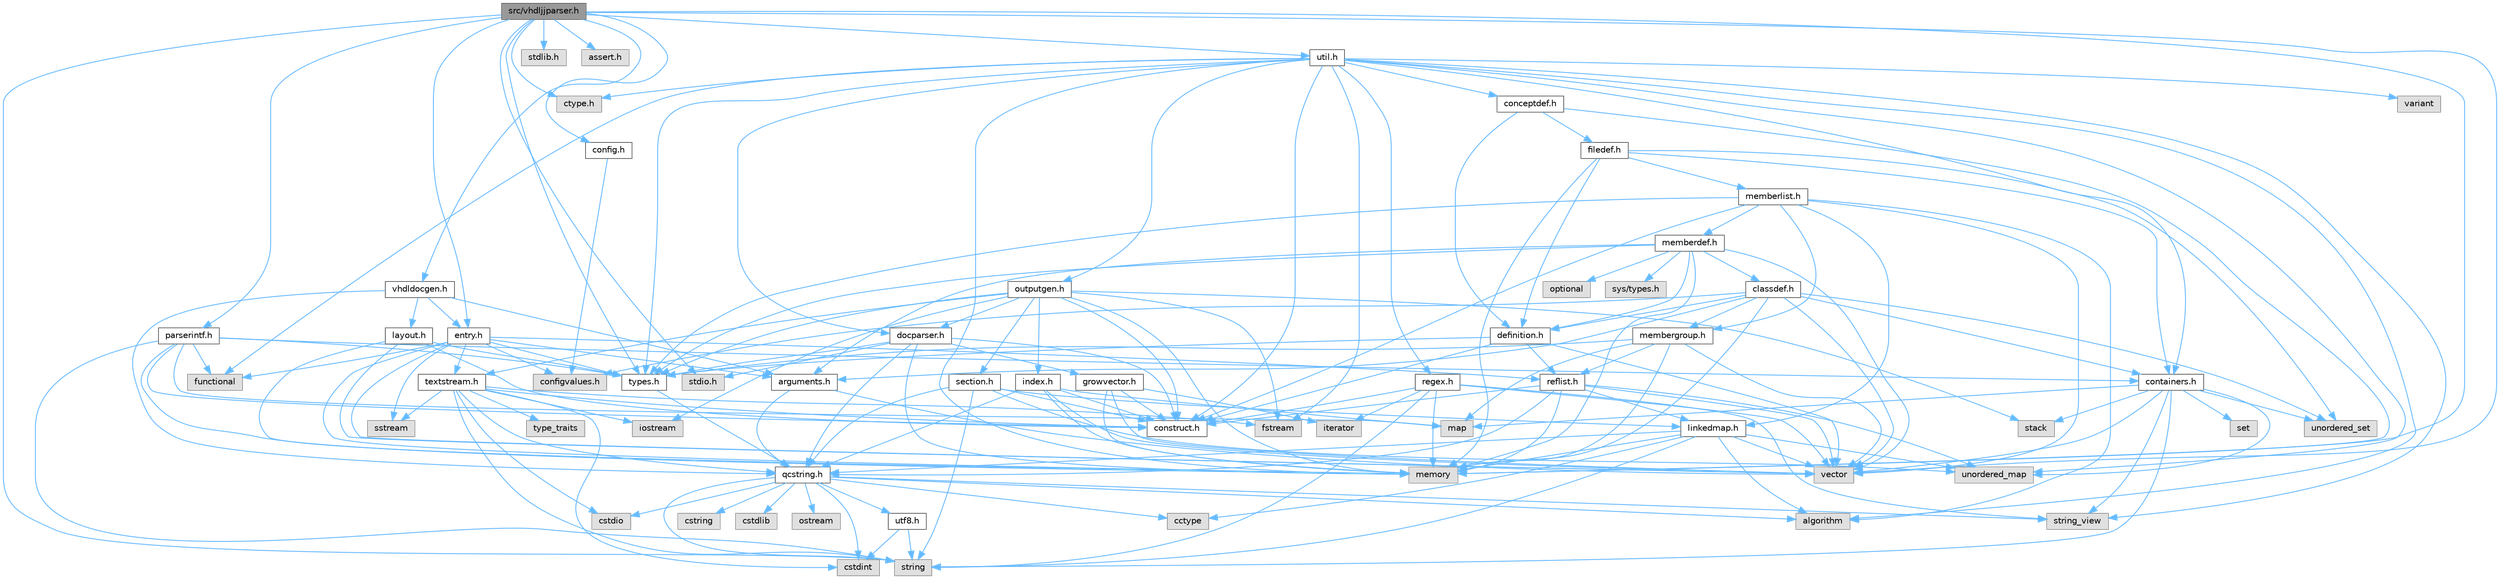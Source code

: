 digraph "src/vhdljjparser.h"
{
 // INTERACTIVE_SVG=YES
 // LATEX_PDF_SIZE
  bgcolor="transparent";
  edge [fontname=Helvetica,fontsize=10,labelfontname=Helvetica,labelfontsize=10];
  node [fontname=Helvetica,fontsize=10,shape=box,height=0.2,width=0.4];
  Node1 [id="Node000001",label="src/vhdljjparser.h",height=0.2,width=0.4,color="gray40", fillcolor="grey60", style="filled", fontcolor="black",tooltip=" "];
  Node1 -> Node2 [id="edge1_Node000001_Node000002",color="steelblue1",style="solid",tooltip=" "];
  Node2 [id="Node000002",label="vector",height=0.2,width=0.4,color="grey60", fillcolor="#E0E0E0", style="filled",tooltip=" "];
  Node1 -> Node3 [id="edge2_Node000001_Node000003",color="steelblue1",style="solid",tooltip=" "];
  Node3 [id="Node000003",label="memory",height=0.2,width=0.4,color="grey60", fillcolor="#E0E0E0", style="filled",tooltip=" "];
  Node1 -> Node4 [id="edge3_Node000001_Node000004",color="steelblue1",style="solid",tooltip=" "];
  Node4 [id="Node000004",label="string",height=0.2,width=0.4,color="grey60", fillcolor="#E0E0E0", style="filled",tooltip=" "];
  Node1 -> Node5 [id="edge4_Node000001_Node000005",color="steelblue1",style="solid",tooltip=" "];
  Node5 [id="Node000005",label="parserintf.h",height=0.2,width=0.4,color="grey40", fillcolor="white", style="filled",URL="$da/d55/parserintf_8h.html",tooltip=" "];
  Node5 -> Node6 [id="edge5_Node000005_Node000006",color="steelblue1",style="solid",tooltip=" "];
  Node6 [id="Node000006",label="functional",height=0.2,width=0.4,color="grey60", fillcolor="#E0E0E0", style="filled",tooltip=" "];
  Node5 -> Node3 [id="edge6_Node000005_Node000003",color="steelblue1",style="solid",tooltip=" "];
  Node5 -> Node7 [id="edge7_Node000005_Node000007",color="steelblue1",style="solid",tooltip=" "];
  Node7 [id="Node000007",label="map",height=0.2,width=0.4,color="grey60", fillcolor="#E0E0E0", style="filled",tooltip=" "];
  Node5 -> Node4 [id="edge8_Node000005_Node000004",color="steelblue1",style="solid",tooltip=" "];
  Node5 -> Node8 [id="edge9_Node000005_Node000008",color="steelblue1",style="solid",tooltip=" "];
  Node8 [id="Node000008",label="types.h",height=0.2,width=0.4,color="grey40", fillcolor="white", style="filled",URL="$d9/d49/types_8h.html",tooltip="This file contains a number of basic enums and types."];
  Node8 -> Node9 [id="edge10_Node000008_Node000009",color="steelblue1",style="solid",tooltip=" "];
  Node9 [id="Node000009",label="qcstring.h",height=0.2,width=0.4,color="grey40", fillcolor="white", style="filled",URL="$d7/d5c/qcstring_8h.html",tooltip=" "];
  Node9 -> Node4 [id="edge11_Node000009_Node000004",color="steelblue1",style="solid",tooltip=" "];
  Node9 -> Node10 [id="edge12_Node000009_Node000010",color="steelblue1",style="solid",tooltip=" "];
  Node10 [id="Node000010",label="string_view",height=0.2,width=0.4,color="grey60", fillcolor="#E0E0E0", style="filled",tooltip=" "];
  Node9 -> Node11 [id="edge13_Node000009_Node000011",color="steelblue1",style="solid",tooltip=" "];
  Node11 [id="Node000011",label="algorithm",height=0.2,width=0.4,color="grey60", fillcolor="#E0E0E0", style="filled",tooltip=" "];
  Node9 -> Node12 [id="edge14_Node000009_Node000012",color="steelblue1",style="solid",tooltip=" "];
  Node12 [id="Node000012",label="cctype",height=0.2,width=0.4,color="grey60", fillcolor="#E0E0E0", style="filled",tooltip=" "];
  Node9 -> Node13 [id="edge15_Node000009_Node000013",color="steelblue1",style="solid",tooltip=" "];
  Node13 [id="Node000013",label="cstring",height=0.2,width=0.4,color="grey60", fillcolor="#E0E0E0", style="filled",tooltip=" "];
  Node9 -> Node14 [id="edge16_Node000009_Node000014",color="steelblue1",style="solid",tooltip=" "];
  Node14 [id="Node000014",label="cstdio",height=0.2,width=0.4,color="grey60", fillcolor="#E0E0E0", style="filled",tooltip=" "];
  Node9 -> Node15 [id="edge17_Node000009_Node000015",color="steelblue1",style="solid",tooltip=" "];
  Node15 [id="Node000015",label="cstdlib",height=0.2,width=0.4,color="grey60", fillcolor="#E0E0E0", style="filled",tooltip=" "];
  Node9 -> Node16 [id="edge18_Node000009_Node000016",color="steelblue1",style="solid",tooltip=" "];
  Node16 [id="Node000016",label="cstdint",height=0.2,width=0.4,color="grey60", fillcolor="#E0E0E0", style="filled",tooltip=" "];
  Node9 -> Node17 [id="edge19_Node000009_Node000017",color="steelblue1",style="solid",tooltip=" "];
  Node17 [id="Node000017",label="ostream",height=0.2,width=0.4,color="grey60", fillcolor="#E0E0E0", style="filled",tooltip=" "];
  Node9 -> Node18 [id="edge20_Node000009_Node000018",color="steelblue1",style="solid",tooltip=" "];
  Node18 [id="Node000018",label="utf8.h",height=0.2,width=0.4,color="grey40", fillcolor="white", style="filled",URL="$db/d7c/utf8_8h.html",tooltip="Various UTF8 related helper functions."];
  Node18 -> Node16 [id="edge21_Node000018_Node000016",color="steelblue1",style="solid",tooltip=" "];
  Node18 -> Node4 [id="edge22_Node000018_Node000004",color="steelblue1",style="solid",tooltip=" "];
  Node5 -> Node19 [id="edge23_Node000005_Node000019",color="steelblue1",style="solid",tooltip=" "];
  Node19 [id="Node000019",label="containers.h",height=0.2,width=0.4,color="grey40", fillcolor="white", style="filled",URL="$d5/d75/containers_8h.html",tooltip=" "];
  Node19 -> Node2 [id="edge24_Node000019_Node000002",color="steelblue1",style="solid",tooltip=" "];
  Node19 -> Node4 [id="edge25_Node000019_Node000004",color="steelblue1",style="solid",tooltip=" "];
  Node19 -> Node10 [id="edge26_Node000019_Node000010",color="steelblue1",style="solid",tooltip=" "];
  Node19 -> Node20 [id="edge27_Node000019_Node000020",color="steelblue1",style="solid",tooltip=" "];
  Node20 [id="Node000020",label="set",height=0.2,width=0.4,color="grey60", fillcolor="#E0E0E0", style="filled",tooltip=" "];
  Node19 -> Node7 [id="edge28_Node000019_Node000007",color="steelblue1",style="solid",tooltip=" "];
  Node19 -> Node21 [id="edge29_Node000019_Node000021",color="steelblue1",style="solid",tooltip=" "];
  Node21 [id="Node000021",label="unordered_set",height=0.2,width=0.4,color="grey60", fillcolor="#E0E0E0", style="filled",tooltip=" "];
  Node19 -> Node22 [id="edge30_Node000019_Node000022",color="steelblue1",style="solid",tooltip=" "];
  Node22 [id="Node000022",label="unordered_map",height=0.2,width=0.4,color="grey60", fillcolor="#E0E0E0", style="filled",tooltip=" "];
  Node19 -> Node23 [id="edge31_Node000019_Node000023",color="steelblue1",style="solid",tooltip=" "];
  Node23 [id="Node000023",label="stack",height=0.2,width=0.4,color="grey60", fillcolor="#E0E0E0", style="filled",tooltip=" "];
  Node5 -> Node24 [id="edge32_Node000005_Node000024",color="steelblue1",style="solid",tooltip=" "];
  Node24 [id="Node000024",label="construct.h",height=0.2,width=0.4,color="grey40", fillcolor="white", style="filled",URL="$d7/dfc/construct_8h.html",tooltip=" "];
  Node1 -> Node25 [id="edge33_Node000001_Node000025",color="steelblue1",style="solid",tooltip=" "];
  Node25 [id="Node000025",label="stdio.h",height=0.2,width=0.4,color="grey60", fillcolor="#E0E0E0", style="filled",tooltip=" "];
  Node1 -> Node26 [id="edge34_Node000001_Node000026",color="steelblue1",style="solid",tooltip=" "];
  Node26 [id="Node000026",label="stdlib.h",height=0.2,width=0.4,color="grey60", fillcolor="#E0E0E0", style="filled",tooltip=" "];
  Node1 -> Node27 [id="edge35_Node000001_Node000027",color="steelblue1",style="solid",tooltip=" "];
  Node27 [id="Node000027",label="assert.h",height=0.2,width=0.4,color="grey60", fillcolor="#E0E0E0", style="filled",tooltip=" "];
  Node1 -> Node28 [id="edge36_Node000001_Node000028",color="steelblue1",style="solid",tooltip=" "];
  Node28 [id="Node000028",label="ctype.h",height=0.2,width=0.4,color="grey60", fillcolor="#E0E0E0", style="filled",tooltip=" "];
  Node1 -> Node8 [id="edge37_Node000001_Node000008",color="steelblue1",style="solid",tooltip=" "];
  Node1 -> Node29 [id="edge38_Node000001_Node000029",color="steelblue1",style="solid",tooltip=" "];
  Node29 [id="Node000029",label="entry.h",height=0.2,width=0.4,color="grey40", fillcolor="white", style="filled",URL="$d1/dc6/entry_8h.html",tooltip=" "];
  Node29 -> Node2 [id="edge39_Node000029_Node000002",color="steelblue1",style="solid",tooltip=" "];
  Node29 -> Node3 [id="edge40_Node000029_Node000003",color="steelblue1",style="solid",tooltip=" "];
  Node29 -> Node30 [id="edge41_Node000029_Node000030",color="steelblue1",style="solid",tooltip=" "];
  Node30 [id="Node000030",label="sstream",height=0.2,width=0.4,color="grey60", fillcolor="#E0E0E0", style="filled",tooltip=" "];
  Node29 -> Node6 [id="edge42_Node000029_Node000006",color="steelblue1",style="solid",tooltip=" "];
  Node29 -> Node8 [id="edge43_Node000029_Node000008",color="steelblue1",style="solid",tooltip=" "];
  Node29 -> Node31 [id="edge44_Node000029_Node000031",color="steelblue1",style="solid",tooltip=" "];
  Node31 [id="Node000031",label="arguments.h",height=0.2,width=0.4,color="grey40", fillcolor="white", style="filled",URL="$df/d9b/arguments_8h.html",tooltip=" "];
  Node31 -> Node2 [id="edge45_Node000031_Node000002",color="steelblue1",style="solid",tooltip=" "];
  Node31 -> Node9 [id="edge46_Node000031_Node000009",color="steelblue1",style="solid",tooltip=" "];
  Node29 -> Node32 [id="edge47_Node000029_Node000032",color="steelblue1",style="solid",tooltip=" "];
  Node32 [id="Node000032",label="reflist.h",height=0.2,width=0.4,color="grey40", fillcolor="white", style="filled",URL="$d1/d02/reflist_8h.html",tooltip=" "];
  Node32 -> Node2 [id="edge48_Node000032_Node000002",color="steelblue1",style="solid",tooltip=" "];
  Node32 -> Node22 [id="edge49_Node000032_Node000022",color="steelblue1",style="solid",tooltip=" "];
  Node32 -> Node3 [id="edge50_Node000032_Node000003",color="steelblue1",style="solid",tooltip=" "];
  Node32 -> Node9 [id="edge51_Node000032_Node000009",color="steelblue1",style="solid",tooltip=" "];
  Node32 -> Node33 [id="edge52_Node000032_Node000033",color="steelblue1",style="solid",tooltip=" "];
  Node33 [id="Node000033",label="linkedmap.h",height=0.2,width=0.4,color="grey40", fillcolor="white", style="filled",URL="$da/de1/linkedmap_8h.html",tooltip=" "];
  Node33 -> Node22 [id="edge53_Node000033_Node000022",color="steelblue1",style="solid",tooltip=" "];
  Node33 -> Node2 [id="edge54_Node000033_Node000002",color="steelblue1",style="solid",tooltip=" "];
  Node33 -> Node3 [id="edge55_Node000033_Node000003",color="steelblue1",style="solid",tooltip=" "];
  Node33 -> Node4 [id="edge56_Node000033_Node000004",color="steelblue1",style="solid",tooltip=" "];
  Node33 -> Node11 [id="edge57_Node000033_Node000011",color="steelblue1",style="solid",tooltip=" "];
  Node33 -> Node12 [id="edge58_Node000033_Node000012",color="steelblue1",style="solid",tooltip=" "];
  Node33 -> Node9 [id="edge59_Node000033_Node000009",color="steelblue1",style="solid",tooltip=" "];
  Node32 -> Node24 [id="edge60_Node000032_Node000024",color="steelblue1",style="solid",tooltip=" "];
  Node29 -> Node34 [id="edge61_Node000029_Node000034",color="steelblue1",style="solid",tooltip=" "];
  Node34 [id="Node000034",label="textstream.h",height=0.2,width=0.4,color="grey40", fillcolor="white", style="filled",URL="$d4/d7d/textstream_8h.html",tooltip=" "];
  Node34 -> Node4 [id="edge62_Node000034_Node000004",color="steelblue1",style="solid",tooltip=" "];
  Node34 -> Node35 [id="edge63_Node000034_Node000035",color="steelblue1",style="solid",tooltip=" "];
  Node35 [id="Node000035",label="iostream",height=0.2,width=0.4,color="grey60", fillcolor="#E0E0E0", style="filled",tooltip=" "];
  Node34 -> Node30 [id="edge64_Node000034_Node000030",color="steelblue1",style="solid",tooltip=" "];
  Node34 -> Node16 [id="edge65_Node000034_Node000016",color="steelblue1",style="solid",tooltip=" "];
  Node34 -> Node14 [id="edge66_Node000034_Node000014",color="steelblue1",style="solid",tooltip=" "];
  Node34 -> Node36 [id="edge67_Node000034_Node000036",color="steelblue1",style="solid",tooltip=" "];
  Node36 [id="Node000036",label="fstream",height=0.2,width=0.4,color="grey60", fillcolor="#E0E0E0", style="filled",tooltip=" "];
  Node34 -> Node37 [id="edge68_Node000034_Node000037",color="steelblue1",style="solid",tooltip=" "];
  Node37 [id="Node000037",label="type_traits",height=0.2,width=0.4,color="grey60", fillcolor="#E0E0E0", style="filled",tooltip=" "];
  Node34 -> Node9 [id="edge69_Node000034_Node000009",color="steelblue1",style="solid",tooltip=" "];
  Node34 -> Node24 [id="edge70_Node000034_Node000024",color="steelblue1",style="solid",tooltip=" "];
  Node29 -> Node38 [id="edge71_Node000029_Node000038",color="steelblue1",style="solid",tooltip=" "];
  Node38 [id="Node000038",label="configvalues.h",height=0.2,width=0.4,color="grey60", fillcolor="#E0E0E0", style="filled",tooltip=" "];
  Node1 -> Node39 [id="edge72_Node000001_Node000039",color="steelblue1",style="solid",tooltip=" "];
  Node39 [id="Node000039",label="vhdldocgen.h",height=0.2,width=0.4,color="grey40", fillcolor="white", style="filled",URL="$dd/dec/vhdldocgen_8h.html",tooltip=" "];
  Node39 -> Node9 [id="edge73_Node000039_Node000009",color="steelblue1",style="solid",tooltip=" "];
  Node39 -> Node40 [id="edge74_Node000039_Node000040",color="steelblue1",style="solid",tooltip=" "];
  Node40 [id="Node000040",label="layout.h",height=0.2,width=0.4,color="grey40", fillcolor="white", style="filled",URL="$db/d51/layout_8h.html",tooltip=" "];
  Node40 -> Node3 [id="edge75_Node000040_Node000003",color="steelblue1",style="solid",tooltip=" "];
  Node40 -> Node2 [id="edge76_Node000040_Node000002",color="steelblue1",style="solid",tooltip=" "];
  Node40 -> Node8 [id="edge77_Node000040_Node000008",color="steelblue1",style="solid",tooltip=" "];
  Node40 -> Node24 [id="edge78_Node000040_Node000024",color="steelblue1",style="solid",tooltip=" "];
  Node39 -> Node31 [id="edge79_Node000039_Node000031",color="steelblue1",style="solid",tooltip=" "];
  Node39 -> Node29 [id="edge80_Node000039_Node000029",color="steelblue1",style="solid",tooltip=" "];
  Node1 -> Node41 [id="edge81_Node000001_Node000041",color="steelblue1",style="solid",tooltip=" "];
  Node41 [id="Node000041",label="config.h",height=0.2,width=0.4,color="grey40", fillcolor="white", style="filled",URL="$db/d16/config_8h.html",tooltip=" "];
  Node41 -> Node38 [id="edge82_Node000041_Node000038",color="steelblue1",style="solid",tooltip=" "];
  Node1 -> Node42 [id="edge83_Node000001_Node000042",color="steelblue1",style="solid",tooltip=" "];
  Node42 [id="Node000042",label="util.h",height=0.2,width=0.4,color="grey40", fillcolor="white", style="filled",URL="$d8/d3c/util_8h.html",tooltip="A bunch of utility functions."];
  Node42 -> Node3 [id="edge84_Node000042_Node000003",color="steelblue1",style="solid",tooltip=" "];
  Node42 -> Node22 [id="edge85_Node000042_Node000022",color="steelblue1",style="solid",tooltip=" "];
  Node42 -> Node11 [id="edge86_Node000042_Node000011",color="steelblue1",style="solid",tooltip=" "];
  Node42 -> Node6 [id="edge87_Node000042_Node000006",color="steelblue1",style="solid",tooltip=" "];
  Node42 -> Node36 [id="edge88_Node000042_Node000036",color="steelblue1",style="solid",tooltip=" "];
  Node42 -> Node43 [id="edge89_Node000042_Node000043",color="steelblue1",style="solid",tooltip=" "];
  Node43 [id="Node000043",label="variant",height=0.2,width=0.4,color="grey60", fillcolor="#E0E0E0", style="filled",tooltip=" "];
  Node42 -> Node10 [id="edge90_Node000042_Node000010",color="steelblue1",style="solid",tooltip=" "];
  Node42 -> Node28 [id="edge91_Node000042_Node000028",color="steelblue1",style="solid",tooltip=" "];
  Node42 -> Node8 [id="edge92_Node000042_Node000008",color="steelblue1",style="solid",tooltip=" "];
  Node42 -> Node44 [id="edge93_Node000042_Node000044",color="steelblue1",style="solid",tooltip=" "];
  Node44 [id="Node000044",label="docparser.h",height=0.2,width=0.4,color="grey40", fillcolor="white", style="filled",URL="$de/d9c/docparser_8h.html",tooltip=" "];
  Node44 -> Node25 [id="edge94_Node000044_Node000025",color="steelblue1",style="solid",tooltip=" "];
  Node44 -> Node3 [id="edge95_Node000044_Node000003",color="steelblue1",style="solid",tooltip=" "];
  Node44 -> Node9 [id="edge96_Node000044_Node000009",color="steelblue1",style="solid",tooltip=" "];
  Node44 -> Node45 [id="edge97_Node000044_Node000045",color="steelblue1",style="solid",tooltip=" "];
  Node45 [id="Node000045",label="growvector.h",height=0.2,width=0.4,color="grey40", fillcolor="white", style="filled",URL="$d7/d50/growvector_8h.html",tooltip=" "];
  Node45 -> Node2 [id="edge98_Node000045_Node000002",color="steelblue1",style="solid",tooltip=" "];
  Node45 -> Node3 [id="edge99_Node000045_Node000003",color="steelblue1",style="solid",tooltip=" "];
  Node45 -> Node46 [id="edge100_Node000045_Node000046",color="steelblue1",style="solid",tooltip=" "];
  Node46 [id="Node000046",label="iterator",height=0.2,width=0.4,color="grey60", fillcolor="#E0E0E0", style="filled",tooltip=" "];
  Node45 -> Node24 [id="edge101_Node000045_Node000024",color="steelblue1",style="solid",tooltip=" "];
  Node44 -> Node24 [id="edge102_Node000044_Node000024",color="steelblue1",style="solid",tooltip=" "];
  Node44 -> Node8 [id="edge103_Node000044_Node000008",color="steelblue1",style="solid",tooltip=" "];
  Node42 -> Node19 [id="edge104_Node000042_Node000019",color="steelblue1",style="solid",tooltip=" "];
  Node42 -> Node47 [id="edge105_Node000042_Node000047",color="steelblue1",style="solid",tooltip=" "];
  Node47 [id="Node000047",label="outputgen.h",height=0.2,width=0.4,color="grey40", fillcolor="white", style="filled",URL="$df/d06/outputgen_8h.html",tooltip=" "];
  Node47 -> Node3 [id="edge106_Node000047_Node000003",color="steelblue1",style="solid",tooltip=" "];
  Node47 -> Node23 [id="edge107_Node000047_Node000023",color="steelblue1",style="solid",tooltip=" "];
  Node47 -> Node35 [id="edge108_Node000047_Node000035",color="steelblue1",style="solid",tooltip=" "];
  Node47 -> Node36 [id="edge109_Node000047_Node000036",color="steelblue1",style="solid",tooltip=" "];
  Node47 -> Node8 [id="edge110_Node000047_Node000008",color="steelblue1",style="solid",tooltip=" "];
  Node47 -> Node48 [id="edge111_Node000047_Node000048",color="steelblue1",style="solid",tooltip=" "];
  Node48 [id="Node000048",label="index.h",height=0.2,width=0.4,color="grey40", fillcolor="white", style="filled",URL="$d1/db5/index_8h.html",tooltip=" "];
  Node48 -> Node3 [id="edge112_Node000048_Node000003",color="steelblue1",style="solid",tooltip=" "];
  Node48 -> Node2 [id="edge113_Node000048_Node000002",color="steelblue1",style="solid",tooltip=" "];
  Node48 -> Node7 [id="edge114_Node000048_Node000007",color="steelblue1",style="solid",tooltip=" "];
  Node48 -> Node9 [id="edge115_Node000048_Node000009",color="steelblue1",style="solid",tooltip=" "];
  Node48 -> Node24 [id="edge116_Node000048_Node000024",color="steelblue1",style="solid",tooltip=" "];
  Node47 -> Node49 [id="edge117_Node000047_Node000049",color="steelblue1",style="solid",tooltip=" "];
  Node49 [id="Node000049",label="section.h",height=0.2,width=0.4,color="grey40", fillcolor="white", style="filled",URL="$d1/d2a/section_8h.html",tooltip=" "];
  Node49 -> Node4 [id="edge118_Node000049_Node000004",color="steelblue1",style="solid",tooltip=" "];
  Node49 -> Node22 [id="edge119_Node000049_Node000022",color="steelblue1",style="solid",tooltip=" "];
  Node49 -> Node9 [id="edge120_Node000049_Node000009",color="steelblue1",style="solid",tooltip=" "];
  Node49 -> Node33 [id="edge121_Node000049_Node000033",color="steelblue1",style="solid",tooltip=" "];
  Node49 -> Node24 [id="edge122_Node000049_Node000024",color="steelblue1",style="solid",tooltip=" "];
  Node47 -> Node34 [id="edge123_Node000047_Node000034",color="steelblue1",style="solid",tooltip=" "];
  Node47 -> Node44 [id="edge124_Node000047_Node000044",color="steelblue1",style="solid",tooltip=" "];
  Node47 -> Node24 [id="edge125_Node000047_Node000024",color="steelblue1",style="solid",tooltip=" "];
  Node42 -> Node50 [id="edge126_Node000042_Node000050",color="steelblue1",style="solid",tooltip=" "];
  Node50 [id="Node000050",label="regex.h",height=0.2,width=0.4,color="grey40", fillcolor="white", style="filled",URL="$d1/d21/regex_8h.html",tooltip=" "];
  Node50 -> Node3 [id="edge127_Node000050_Node000003",color="steelblue1",style="solid",tooltip=" "];
  Node50 -> Node4 [id="edge128_Node000050_Node000004",color="steelblue1",style="solid",tooltip=" "];
  Node50 -> Node10 [id="edge129_Node000050_Node000010",color="steelblue1",style="solid",tooltip=" "];
  Node50 -> Node2 [id="edge130_Node000050_Node000002",color="steelblue1",style="solid",tooltip=" "];
  Node50 -> Node46 [id="edge131_Node000050_Node000046",color="steelblue1",style="solid",tooltip=" "];
  Node50 -> Node24 [id="edge132_Node000050_Node000024",color="steelblue1",style="solid",tooltip=" "];
  Node42 -> Node51 [id="edge133_Node000042_Node000051",color="steelblue1",style="solid",tooltip=" "];
  Node51 [id="Node000051",label="conceptdef.h",height=0.2,width=0.4,color="grey40", fillcolor="white", style="filled",URL="$da/df1/conceptdef_8h.html",tooltip=" "];
  Node51 -> Node3 [id="edge134_Node000051_Node000003",color="steelblue1",style="solid",tooltip=" "];
  Node51 -> Node52 [id="edge135_Node000051_Node000052",color="steelblue1",style="solid",tooltip=" "];
  Node52 [id="Node000052",label="definition.h",height=0.2,width=0.4,color="grey40", fillcolor="white", style="filled",URL="$df/da1/definition_8h.html",tooltip=" "];
  Node52 -> Node2 [id="edge136_Node000052_Node000002",color="steelblue1",style="solid",tooltip=" "];
  Node52 -> Node8 [id="edge137_Node000052_Node000008",color="steelblue1",style="solid",tooltip=" "];
  Node52 -> Node32 [id="edge138_Node000052_Node000032",color="steelblue1",style="solid",tooltip=" "];
  Node52 -> Node24 [id="edge139_Node000052_Node000024",color="steelblue1",style="solid",tooltip=" "];
  Node51 -> Node53 [id="edge140_Node000051_Node000053",color="steelblue1",style="solid",tooltip=" "];
  Node53 [id="Node000053",label="filedef.h",height=0.2,width=0.4,color="grey40", fillcolor="white", style="filled",URL="$d4/d3a/filedef_8h.html",tooltip=" "];
  Node53 -> Node3 [id="edge141_Node000053_Node000003",color="steelblue1",style="solid",tooltip=" "];
  Node53 -> Node21 [id="edge142_Node000053_Node000021",color="steelblue1",style="solid",tooltip=" "];
  Node53 -> Node52 [id="edge143_Node000053_Node000052",color="steelblue1",style="solid",tooltip=" "];
  Node53 -> Node54 [id="edge144_Node000053_Node000054",color="steelblue1",style="solid",tooltip=" "];
  Node54 [id="Node000054",label="memberlist.h",height=0.2,width=0.4,color="grey40", fillcolor="white", style="filled",URL="$dd/d78/memberlist_8h.html",tooltip=" "];
  Node54 -> Node2 [id="edge145_Node000054_Node000002",color="steelblue1",style="solid",tooltip=" "];
  Node54 -> Node11 [id="edge146_Node000054_Node000011",color="steelblue1",style="solid",tooltip=" "];
  Node54 -> Node55 [id="edge147_Node000054_Node000055",color="steelblue1",style="solid",tooltip=" "];
  Node55 [id="Node000055",label="memberdef.h",height=0.2,width=0.4,color="grey40", fillcolor="white", style="filled",URL="$d4/d46/memberdef_8h.html",tooltip=" "];
  Node55 -> Node2 [id="edge148_Node000055_Node000002",color="steelblue1",style="solid",tooltip=" "];
  Node55 -> Node3 [id="edge149_Node000055_Node000003",color="steelblue1",style="solid",tooltip=" "];
  Node55 -> Node56 [id="edge150_Node000055_Node000056",color="steelblue1",style="solid",tooltip=" "];
  Node56 [id="Node000056",label="optional",height=0.2,width=0.4,color="grey60", fillcolor="#E0E0E0", style="filled",tooltip=" "];
  Node55 -> Node57 [id="edge151_Node000055_Node000057",color="steelblue1",style="solid",tooltip=" "];
  Node57 [id="Node000057",label="sys/types.h",height=0.2,width=0.4,color="grey60", fillcolor="#E0E0E0", style="filled",tooltip=" "];
  Node55 -> Node8 [id="edge152_Node000055_Node000008",color="steelblue1",style="solid",tooltip=" "];
  Node55 -> Node52 [id="edge153_Node000055_Node000052",color="steelblue1",style="solid",tooltip=" "];
  Node55 -> Node31 [id="edge154_Node000055_Node000031",color="steelblue1",style="solid",tooltip=" "];
  Node55 -> Node58 [id="edge155_Node000055_Node000058",color="steelblue1",style="solid",tooltip=" "];
  Node58 [id="Node000058",label="classdef.h",height=0.2,width=0.4,color="grey40", fillcolor="white", style="filled",URL="$d1/da6/classdef_8h.html",tooltip=" "];
  Node58 -> Node3 [id="edge156_Node000058_Node000003",color="steelblue1",style="solid",tooltip=" "];
  Node58 -> Node2 [id="edge157_Node000058_Node000002",color="steelblue1",style="solid",tooltip=" "];
  Node58 -> Node21 [id="edge158_Node000058_Node000021",color="steelblue1",style="solid",tooltip=" "];
  Node58 -> Node19 [id="edge159_Node000058_Node000019",color="steelblue1",style="solid",tooltip=" "];
  Node58 -> Node52 [id="edge160_Node000058_Node000052",color="steelblue1",style="solid",tooltip=" "];
  Node58 -> Node31 [id="edge161_Node000058_Node000031",color="steelblue1",style="solid",tooltip=" "];
  Node58 -> Node59 [id="edge162_Node000058_Node000059",color="steelblue1",style="solid",tooltip=" "];
  Node59 [id="Node000059",label="membergroup.h",height=0.2,width=0.4,color="grey40", fillcolor="white", style="filled",URL="$d9/d11/membergroup_8h.html",tooltip=" "];
  Node59 -> Node2 [id="edge163_Node000059_Node000002",color="steelblue1",style="solid",tooltip=" "];
  Node59 -> Node7 [id="edge164_Node000059_Node000007",color="steelblue1",style="solid",tooltip=" "];
  Node59 -> Node3 [id="edge165_Node000059_Node000003",color="steelblue1",style="solid",tooltip=" "];
  Node59 -> Node8 [id="edge166_Node000059_Node000008",color="steelblue1",style="solid",tooltip=" "];
  Node59 -> Node32 [id="edge167_Node000059_Node000032",color="steelblue1",style="solid",tooltip=" "];
  Node58 -> Node38 [id="edge168_Node000058_Node000038",color="steelblue1",style="solid",tooltip=" "];
  Node54 -> Node33 [id="edge169_Node000054_Node000033",color="steelblue1",style="solid",tooltip=" "];
  Node54 -> Node8 [id="edge170_Node000054_Node000008",color="steelblue1",style="solid",tooltip=" "];
  Node54 -> Node59 [id="edge171_Node000054_Node000059",color="steelblue1",style="solid",tooltip=" "];
  Node54 -> Node24 [id="edge172_Node000054_Node000024",color="steelblue1",style="solid",tooltip=" "];
  Node53 -> Node19 [id="edge173_Node000053_Node000019",color="steelblue1",style="solid",tooltip=" "];
  Node42 -> Node24 [id="edge174_Node000042_Node000024",color="steelblue1",style="solid",tooltip=" "];
}
